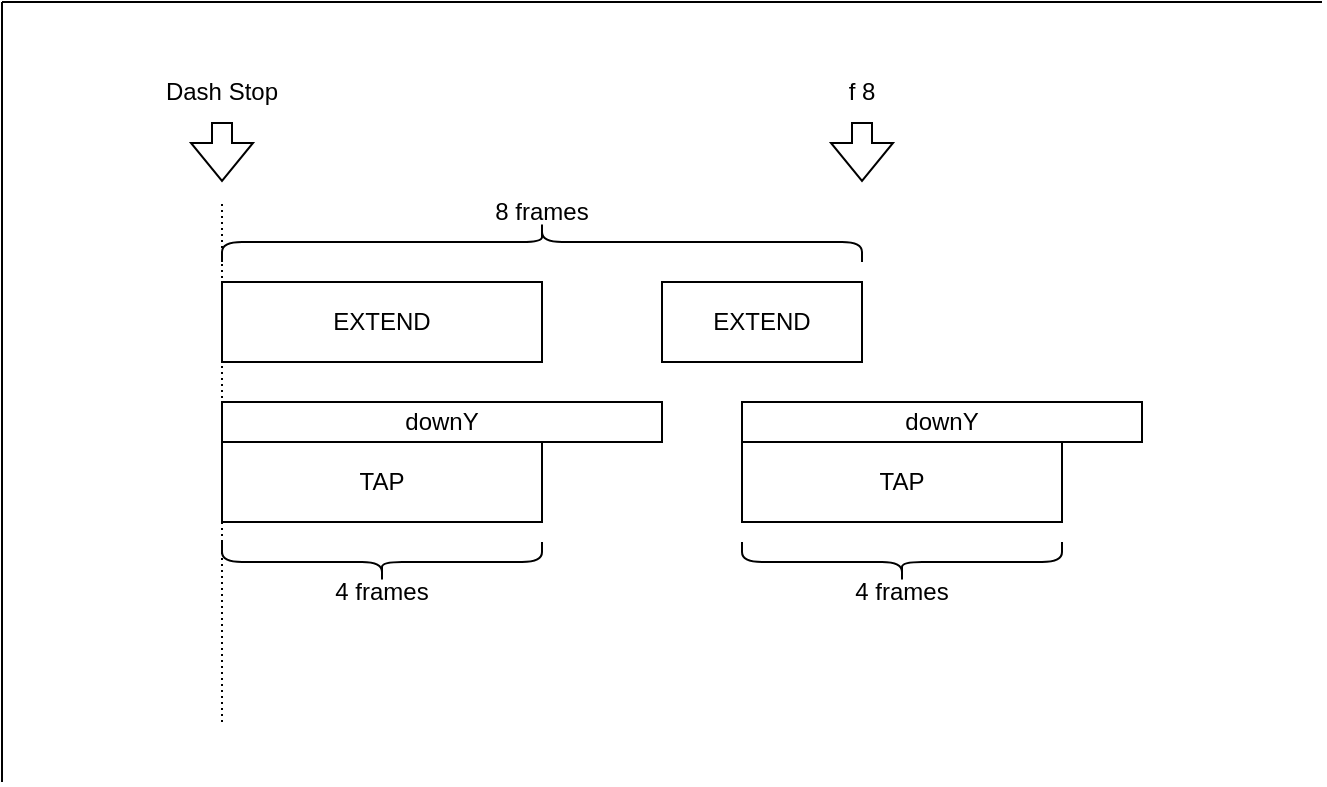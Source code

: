 <mxfile version="25.0.2">
  <diagram name="Página-1" id="PVfdIYDzPCwgvY4Q6XuG">
    <mxGraphModel dx="864" dy="508" grid="1" gridSize="10" guides="1" tooltips="1" connect="1" arrows="1" fold="1" page="1" pageScale="1" pageWidth="827" pageHeight="1169" math="0" shadow="0">
      <root>
        <mxCell id="0" />
        <mxCell id="1" parent="0" />
        <mxCell id="SlxmjYS9UCdOZyBtt-4u-3" value="" style="endArrow=none;html=1;rounded=0;strokeWidth=1;dashed=1;dashPattern=1 2;" parent="1" edge="1">
          <mxGeometry width="50" height="50" relative="1" as="geometry">
            <mxPoint x="120" y="370" as="sourcePoint" />
            <mxPoint x="120" y="110" as="targetPoint" />
          </mxGeometry>
        </mxCell>
        <mxCell id="SlxmjYS9UCdOZyBtt-4u-11" value="" style="shape=curlyBracket;whiteSpace=wrap;html=1;rounded=1;labelPosition=left;verticalLabelPosition=middle;align=right;verticalAlign=middle;size=0.5;rotation=90;" parent="1" vertex="1">
          <mxGeometry x="270" y="-30" width="20" height="320" as="geometry" />
        </mxCell>
        <mxCell id="SlxmjYS9UCdOZyBtt-4u-12" value="8 frames" style="text;html=1;align=center;verticalAlign=middle;whiteSpace=wrap;rounded=0;" parent="1" vertex="1">
          <mxGeometry x="250" y="100" width="60" height="30" as="geometry" />
        </mxCell>
        <mxCell id="SlxmjYS9UCdOZyBtt-4u-23" value="" style="endArrow=none;html=1;rounded=0;" parent="1" edge="1">
          <mxGeometry width="50" height="50" relative="1" as="geometry">
            <mxPoint x="10" y="400" as="sourcePoint" />
            <mxPoint x="10" y="10" as="targetPoint" />
          </mxGeometry>
        </mxCell>
        <mxCell id="SlxmjYS9UCdOZyBtt-4u-24" value="" style="endArrow=none;html=1;rounded=0;" parent="1" edge="1">
          <mxGeometry width="50" height="50" relative="1" as="geometry">
            <mxPoint x="10" y="10" as="sourcePoint" />
            <mxPoint x="670" y="10" as="targetPoint" />
          </mxGeometry>
        </mxCell>
        <mxCell id="SlxmjYS9UCdOZyBtt-4u-26" value="" style="shape=flexArrow;endArrow=classic;html=1;rounded=0;" parent="1" edge="1">
          <mxGeometry width="50" height="50" relative="1" as="geometry">
            <mxPoint x="120" y="70" as="sourcePoint" />
            <mxPoint x="120" y="100" as="targetPoint" />
          </mxGeometry>
        </mxCell>
        <mxCell id="SlxmjYS9UCdOZyBtt-4u-30" value="Dash Stop" style="text;html=1;align=center;verticalAlign=middle;whiteSpace=wrap;rounded=0;" parent="1" vertex="1">
          <mxGeometry x="90" y="40" width="60" height="30" as="geometry" />
        </mxCell>
        <mxCell id="SlxmjYS9UCdOZyBtt-4u-40" value="downY" style="rounded=0;whiteSpace=wrap;html=1;" parent="1" vertex="1">
          <mxGeometry x="120" y="210" width="220" height="20" as="geometry" />
        </mxCell>
        <mxCell id="SlxmjYS9UCdOZyBtt-4u-43" value="EXTEND" style="rounded=0;whiteSpace=wrap;html=1;" parent="1" vertex="1">
          <mxGeometry x="120" y="150" width="160" height="40" as="geometry" />
        </mxCell>
        <mxCell id="SlxmjYS9UCdOZyBtt-4u-44" value="TAP" style="rounded=0;whiteSpace=wrap;html=1;" parent="1" vertex="1">
          <mxGeometry x="120" y="230" width="160" height="40" as="geometry" />
        </mxCell>
        <mxCell id="SlxmjYS9UCdOZyBtt-4u-45" value="" style="shape=flexArrow;endArrow=classic;html=1;rounded=0;" parent="1" edge="1">
          <mxGeometry width="50" height="50" relative="1" as="geometry">
            <mxPoint x="440" y="70" as="sourcePoint" />
            <mxPoint x="440" y="100" as="targetPoint" />
          </mxGeometry>
        </mxCell>
        <mxCell id="SlxmjYS9UCdOZyBtt-4u-46" value="f 8" style="text;html=1;align=center;verticalAlign=middle;whiteSpace=wrap;rounded=0;" parent="1" vertex="1">
          <mxGeometry x="410" y="40" width="60" height="30" as="geometry" />
        </mxCell>
        <mxCell id="M4xJ9-b0rOuenIxvUEOM-3" value="" style="shape=curlyBracket;whiteSpace=wrap;html=1;rounded=1;labelPosition=left;verticalLabelPosition=middle;align=right;verticalAlign=middle;rotation=-90;size=0.5;" parent="1" vertex="1">
          <mxGeometry x="190" y="210" width="20" height="160" as="geometry" />
        </mxCell>
        <mxCell id="M4xJ9-b0rOuenIxvUEOM-4" value="4 frames" style="text;html=1;align=center;verticalAlign=middle;whiteSpace=wrap;rounded=0;" parent="1" vertex="1">
          <mxGeometry x="170" y="290" width="60" height="30" as="geometry" />
        </mxCell>
        <mxCell id="zXU6DTIfr5wS2JFQdApd-1" value="EXTEND" style="rounded=0;whiteSpace=wrap;html=1;" vertex="1" parent="1">
          <mxGeometry x="340" y="150" width="100" height="40" as="geometry" />
        </mxCell>
        <mxCell id="zXU6DTIfr5wS2JFQdApd-3" value="downY" style="rounded=0;whiteSpace=wrap;html=1;" vertex="1" parent="1">
          <mxGeometry x="380" y="210" width="200" height="20" as="geometry" />
        </mxCell>
        <mxCell id="zXU6DTIfr5wS2JFQdApd-4" value="TAP" style="rounded=0;whiteSpace=wrap;html=1;" vertex="1" parent="1">
          <mxGeometry x="380" y="230" width="160" height="40" as="geometry" />
        </mxCell>
        <mxCell id="zXU6DTIfr5wS2JFQdApd-5" value="" style="shape=curlyBracket;whiteSpace=wrap;html=1;rounded=1;labelPosition=left;verticalLabelPosition=middle;align=right;verticalAlign=middle;rotation=-90;size=0.5;" vertex="1" parent="1">
          <mxGeometry x="450" y="210" width="20" height="160" as="geometry" />
        </mxCell>
        <mxCell id="zXU6DTIfr5wS2JFQdApd-6" value="4 frames" style="text;html=1;align=center;verticalAlign=middle;whiteSpace=wrap;rounded=0;" vertex="1" parent="1">
          <mxGeometry x="430" y="290" width="60" height="30" as="geometry" />
        </mxCell>
      </root>
    </mxGraphModel>
  </diagram>
</mxfile>
